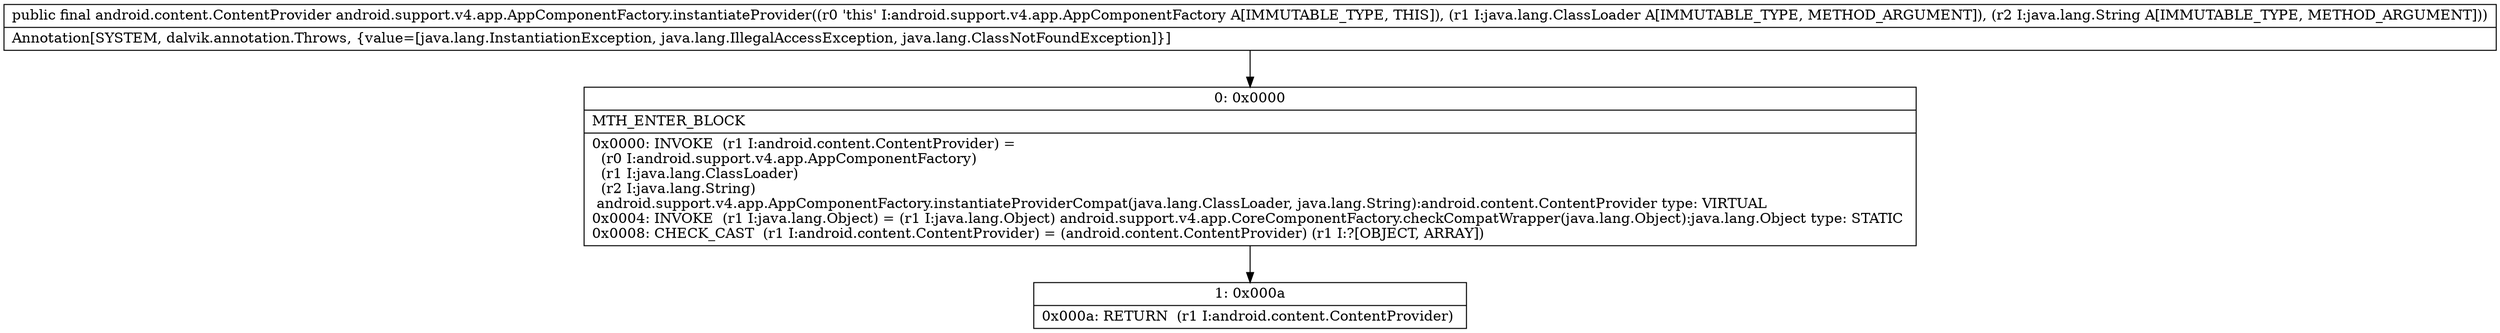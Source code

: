 digraph "CFG forandroid.support.v4.app.AppComponentFactory.instantiateProvider(Ljava\/lang\/ClassLoader;Ljava\/lang\/String;)Landroid\/content\/ContentProvider;" {
Node_0 [shape=record,label="{0\:\ 0x0000|MTH_ENTER_BLOCK\l|0x0000: INVOKE  (r1 I:android.content.ContentProvider) = \l  (r0 I:android.support.v4.app.AppComponentFactory)\l  (r1 I:java.lang.ClassLoader)\l  (r2 I:java.lang.String)\l android.support.v4.app.AppComponentFactory.instantiateProviderCompat(java.lang.ClassLoader, java.lang.String):android.content.ContentProvider type: VIRTUAL \l0x0004: INVOKE  (r1 I:java.lang.Object) = (r1 I:java.lang.Object) android.support.v4.app.CoreComponentFactory.checkCompatWrapper(java.lang.Object):java.lang.Object type: STATIC \l0x0008: CHECK_CAST  (r1 I:android.content.ContentProvider) = (android.content.ContentProvider) (r1 I:?[OBJECT, ARRAY]) \l}"];
Node_1 [shape=record,label="{1\:\ 0x000a|0x000a: RETURN  (r1 I:android.content.ContentProvider) \l}"];
MethodNode[shape=record,label="{public final android.content.ContentProvider android.support.v4.app.AppComponentFactory.instantiateProvider((r0 'this' I:android.support.v4.app.AppComponentFactory A[IMMUTABLE_TYPE, THIS]), (r1 I:java.lang.ClassLoader A[IMMUTABLE_TYPE, METHOD_ARGUMENT]), (r2 I:java.lang.String A[IMMUTABLE_TYPE, METHOD_ARGUMENT]))  | Annotation[SYSTEM, dalvik.annotation.Throws, \{value=[java.lang.InstantiationException, java.lang.IllegalAccessException, java.lang.ClassNotFoundException]\}]\l}"];
MethodNode -> Node_0;
Node_0 -> Node_1;
}

